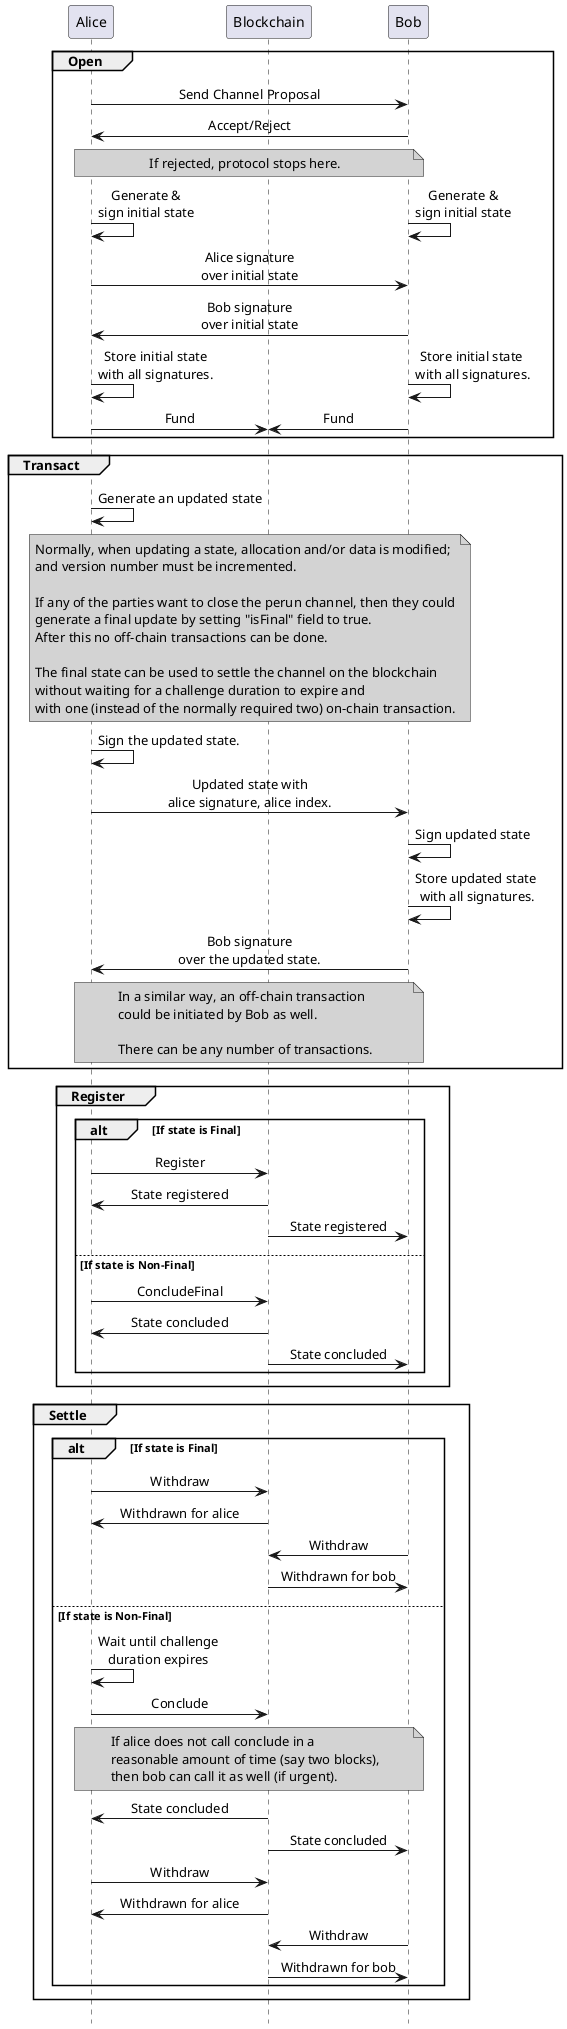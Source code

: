 @startuml ledger_channel
!pragma teoz true
hide footbox
skinparam SequenceMessageAlign center

participant "Alice" as alice
participant "Blockchain" as blockchain
participant "Bob" as bob

group Open


' Make a proposal
' ===============
'
' 1. Challenge duration.
' 2. Nonce Share
' 3. App definition (nil for payment channels)
' 4. Initial data (nil when app def is nil)
' 5. Initial allocation (assets & balances for each asset for each participant)
' 6. Funding agreement (possibly different from initial balances)
' 7. Proposer's off-chain address for this channel.
' 8. Other participant's perun address.

' 10. Signatures are not yet made.

alice -> bob: Send Channel Proposal

' Accept a proposal
' ================= 
'
' 1. Add nonce share.
' 2. Add participant's off-chain address for this channel.
' 
' 3. No signatures are made.

' Reject a proposal
' =================

alice <- bob: Accept/Reject

note over alice, bob #LightGray
If rejected, protocol stops here.
end note

' Generate initial state
' ======================
'
' 1. The initial state exchange is same as any other channel update.
' Atleast the message types are same. Details to be added later.

alice -> alice: Generate &\nsign initial state
& bob -> bob: Generate &\nsign initial state
alice -> bob: Alice signature\nover initial state
alice <- bob: Bob signature\nover initial state
bob -> bob: Store initial state \nwith all signatures.
& alice -> alice: Store initial state\nwith all signatures.

' Fund the channel on the blockchain
' ==================================
'
' 1. Call funder.Fund

alice -> blockchain: Fund
& bob -> blockchain: Fund
end

group Transact

' Applying an update
' ==================
'
' 1. Update allocation and/or data.
'    - App def is given as read-only for interpretting data.
'    - In normal updates, isFinal flag is always false.
' 2. Increment version.
'
' 3. Update consists of ?
' 4. Conditions
'    1. Actor index must be same as Signer index
'    2. Sub-allocations should not be modified.

alice -> alice: Generate an updated state
note over alice, bob #LightGray
Normally, when updating a state, allocation and/or data is modified;
and version number must be incremented.

If any of the parties want to close the perun channel, then they could
generate a final update by setting "isFinal" field to true.
After this no off-chain transactions can be done.

The final state can be used to settle the channel on the blockchain
without waiting for a challenge duration to expire and
with one (instead of the normally required two) on-chain transaction.
endnote
alice -> alice: Sign the updated state.
alice -> bob: Updated state with\nalice signature, alice index.
bob -> bob: Sign updated state
bob -> bob: Store updated state \nwith all signatures.
alice <- bob: Bob signature\nover the updated state.

note over alice, bob #LightGray
In a similar way, an off-chain transaction
could be initiated by Bob as well.

There can be any number of transactions.
endnote

end

' Before registering
' ==================
'
' 1. Optionally, create a finalized state.

group Register
alt If state is Final
alice -> blockchain: Register
alice <- blockchain: State registered
blockchain -> bob: State registered
else If state is Non-Final
alice -> blockchain: ConcludeFinal
alice <- blockchain: State concluded
blockchain -> bob: State concluded
end
end

group Settle
alt If state is Final
alice -> blockchain: Withdraw
alice <- blockchain: Withdrawn for alice

bob -> blockchain: Withdraw
bob <- blockchain: Withdrawn for bob

else If state is Non-Final
alice -> alice: Wait until challenge\nduration expires

alice -> blockchain: Conclude
note over alice, bob #LightGray
If alice does not call conclude in a
reasonable amount of time (say two blocks),
then bob can call it as well (if urgent).
endnote

alice <- blockchain: State concluded
blockchain -> bob: State concluded

alice -> blockchain: Withdraw
alice <- blockchain: Withdrawn for alice

bob -> blockchain: Withdraw
bob <- blockchain: Withdrawn for bob
end

@enduml